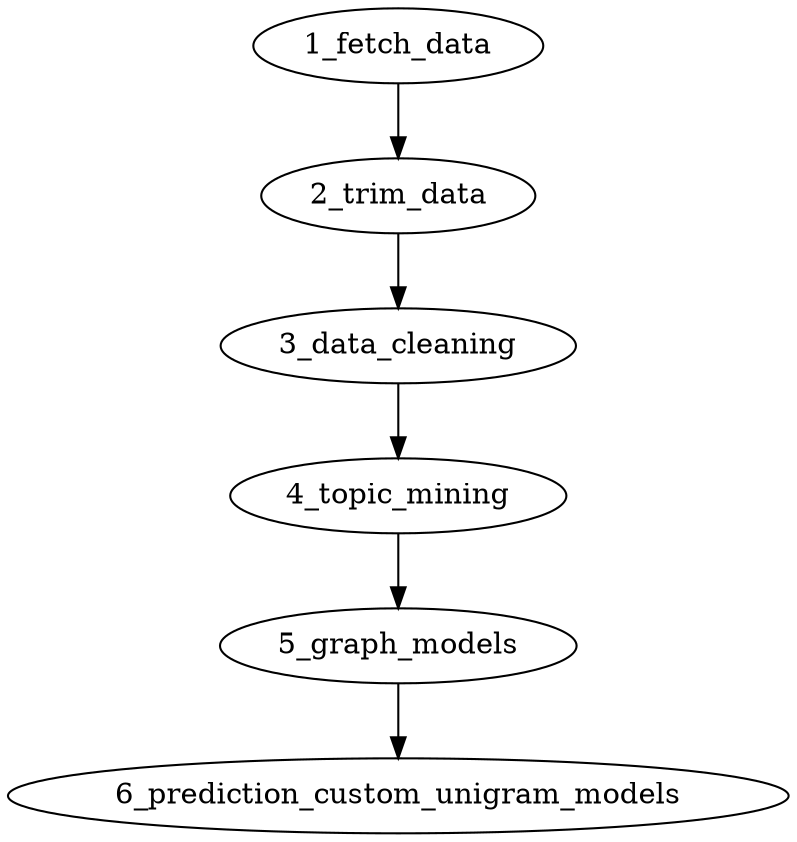 digraph G {
    "1_fetch_data" -> "2_trim_data" -> "3_data_cleaning" -> "4_topic_mining" -> "5_graph_models" -> "6_prediction_custom_unigram_models";
}
